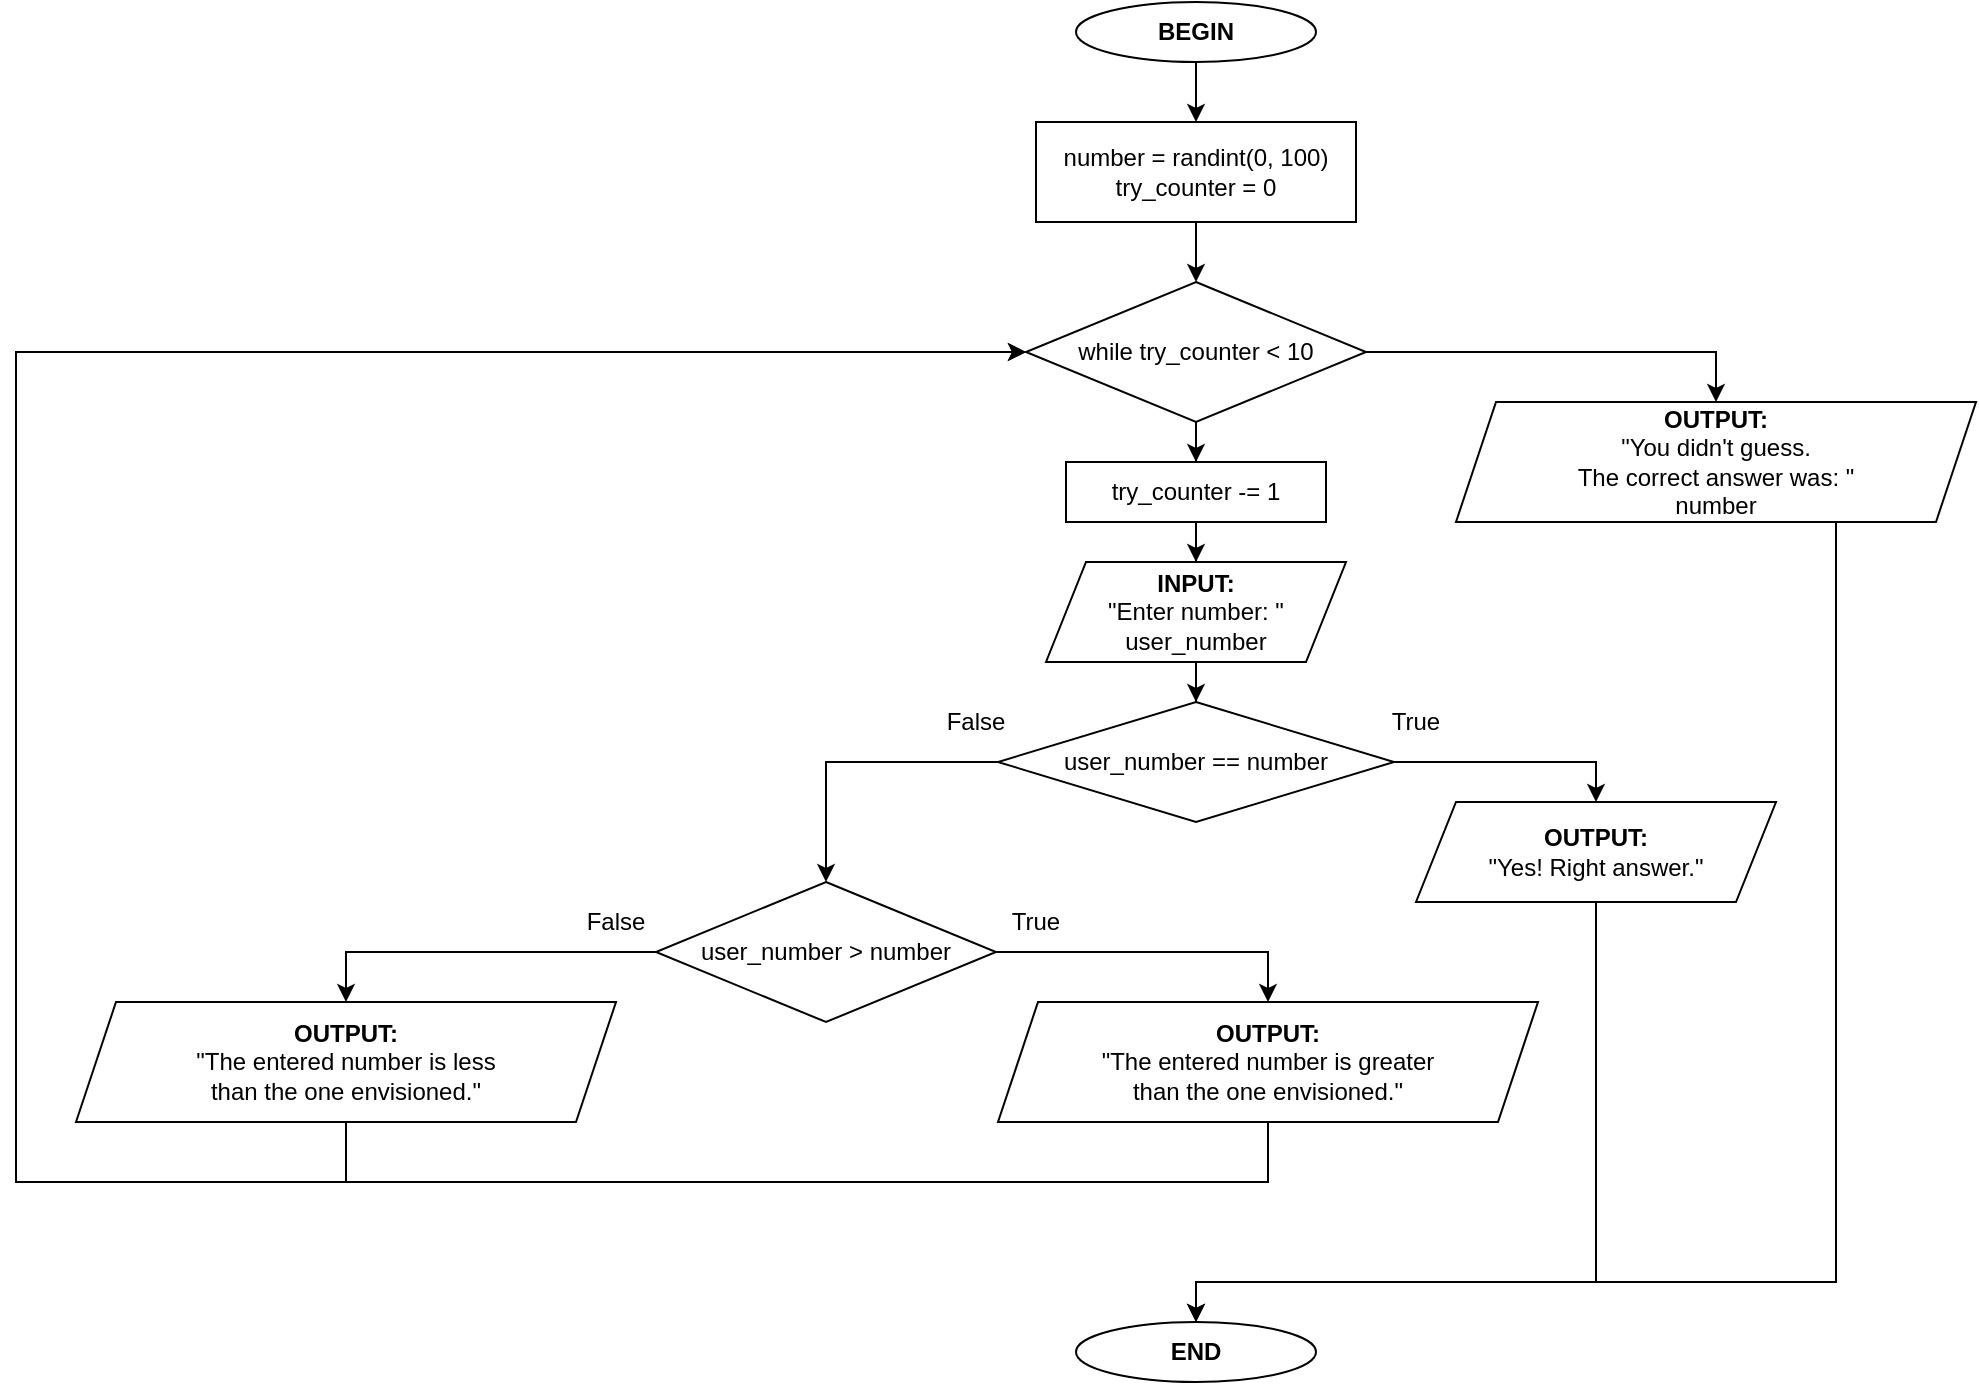 <mxfile version="14.2.4" type="device"><diagram id="fyCshsUpVVxvaP5w24-U" name="Page-1"><mxGraphModel dx="2012" dy="758" grid="1" gridSize="10" guides="1" tooltips="1" connect="1" arrows="1" fold="1" page="1" pageScale="1" pageWidth="827" pageHeight="1169" math="0" shadow="0"><root><mxCell id="0"/><mxCell id="1" parent="0"/><mxCell id="LGcVYwo_5Di0YWVaHprB-4" style="edgeStyle=orthogonalEdgeStyle;rounded=0;orthogonalLoop=1;jettySize=auto;html=1;entryX=0.5;entryY=0;entryDx=0;entryDy=0;" edge="1" parent="1" source="LGcVYwo_5Di0YWVaHprB-1" target="LGcVYwo_5Di0YWVaHprB-2"><mxGeometry relative="1" as="geometry"/></mxCell><mxCell id="LGcVYwo_5Di0YWVaHprB-1" value="&lt;b&gt;BEGIN&lt;/b&gt;" style="ellipse;whiteSpace=wrap;html=1;" vertex="1" parent="1"><mxGeometry x="340" y="20" width="120" height="30" as="geometry"/></mxCell><mxCell id="LGcVYwo_5Di0YWVaHprB-6" style="edgeStyle=orthogonalEdgeStyle;rounded=0;orthogonalLoop=1;jettySize=auto;html=1;entryX=0.5;entryY=0;entryDx=0;entryDy=0;" edge="1" parent="1" source="LGcVYwo_5Di0YWVaHprB-2" target="LGcVYwo_5Di0YWVaHprB-5"><mxGeometry relative="1" as="geometry"/></mxCell><mxCell id="LGcVYwo_5Di0YWVaHprB-2" value="number = randint(0, 100)&lt;br&gt;try_counter = 0" style="rounded=0;whiteSpace=wrap;html=1;" vertex="1" parent="1"><mxGeometry x="320" y="80" width="160" height="50" as="geometry"/></mxCell><mxCell id="LGcVYwo_5Di0YWVaHprB-32" style="edgeStyle=orthogonalEdgeStyle;rounded=0;orthogonalLoop=1;jettySize=auto;html=1;entryX=0.5;entryY=0;entryDx=0;entryDy=0;" edge="1" parent="1" source="LGcVYwo_5Di0YWVaHprB-5" target="LGcVYwo_5Di0YWVaHprB-31"><mxGeometry relative="1" as="geometry"/></mxCell><mxCell id="LGcVYwo_5Di0YWVaHprB-35" style="edgeStyle=orthogonalEdgeStyle;rounded=0;orthogonalLoop=1;jettySize=auto;html=1;entryX=0.5;entryY=0;entryDx=0;entryDy=0;" edge="1" parent="1" source="LGcVYwo_5Di0YWVaHprB-5" target="LGcVYwo_5Di0YWVaHprB-34"><mxGeometry relative="1" as="geometry"/></mxCell><mxCell id="LGcVYwo_5Di0YWVaHprB-5" value="while try_counter &amp;lt; 10" style="rhombus;whiteSpace=wrap;html=1;" vertex="1" parent="1"><mxGeometry x="315" y="160" width="170" height="70" as="geometry"/></mxCell><mxCell id="LGcVYwo_5Di0YWVaHprB-12" style="edgeStyle=orthogonalEdgeStyle;rounded=0;orthogonalLoop=1;jettySize=auto;html=1;entryX=0.5;entryY=0;entryDx=0;entryDy=0;" edge="1" parent="1" source="LGcVYwo_5Di0YWVaHprB-7" target="LGcVYwo_5Di0YWVaHprB-9"><mxGeometry relative="1" as="geometry"/></mxCell><mxCell id="LGcVYwo_5Di0YWVaHprB-7" value="&lt;b&gt;INPUT:&lt;/b&gt;&lt;br&gt;&quot;Enter number: &quot;&lt;br&gt;user_number" style="shape=parallelogram;perimeter=parallelogramPerimeter;whiteSpace=wrap;html=1;fixedSize=1;" vertex="1" parent="1"><mxGeometry x="325" y="300" width="150" height="50" as="geometry"/></mxCell><mxCell id="LGcVYwo_5Di0YWVaHprB-15" style="edgeStyle=orthogonalEdgeStyle;rounded=0;orthogonalLoop=1;jettySize=auto;html=1;entryX=0.5;entryY=0;entryDx=0;entryDy=0;" edge="1" parent="1" source="LGcVYwo_5Di0YWVaHprB-9" target="LGcVYwo_5Di0YWVaHprB-14"><mxGeometry relative="1" as="geometry"/></mxCell><mxCell id="LGcVYwo_5Di0YWVaHprB-23" style="edgeStyle=orthogonalEdgeStyle;rounded=0;orthogonalLoop=1;jettySize=auto;html=1;entryX=0.5;entryY=0;entryDx=0;entryDy=0;" edge="1" parent="1" source="LGcVYwo_5Di0YWVaHprB-9" target="LGcVYwo_5Di0YWVaHprB-20"><mxGeometry relative="1" as="geometry"/></mxCell><mxCell id="LGcVYwo_5Di0YWVaHprB-9" value="user_number == number" style="rhombus;whiteSpace=wrap;html=1;" vertex="1" parent="1"><mxGeometry x="301" y="370" width="198" height="60" as="geometry"/></mxCell><mxCell id="LGcVYwo_5Di0YWVaHprB-10" value="False" style="text;html=1;strokeColor=none;fillColor=none;align=center;verticalAlign=middle;whiteSpace=wrap;rounded=0;" vertex="1" parent="1"><mxGeometry x="270" y="370" width="40" height="20" as="geometry"/></mxCell><mxCell id="LGcVYwo_5Di0YWVaHprB-11" value="True" style="text;html=1;strokeColor=none;fillColor=none;align=center;verticalAlign=middle;whiteSpace=wrap;rounded=0;" vertex="1" parent="1"><mxGeometry x="490" y="370" width="40" height="20" as="geometry"/></mxCell><mxCell id="LGcVYwo_5Di0YWVaHprB-17" style="edgeStyle=orthogonalEdgeStyle;rounded=0;orthogonalLoop=1;jettySize=auto;html=1;" edge="1" parent="1" source="LGcVYwo_5Di0YWVaHprB-14" target="LGcVYwo_5Di0YWVaHprB-16"><mxGeometry relative="1" as="geometry"><Array as="points"><mxPoint x="600" y="660"/><mxPoint x="400" y="660"/></Array></mxGeometry></mxCell><mxCell id="LGcVYwo_5Di0YWVaHprB-14" value="&lt;b&gt;OUTPUT:&lt;/b&gt;&lt;br&gt;&quot;Yes! Right answer.&quot;" style="shape=parallelogram;perimeter=parallelogramPerimeter;whiteSpace=wrap;html=1;fixedSize=1;" vertex="1" parent="1"><mxGeometry x="510" y="420" width="180" height="50" as="geometry"/></mxCell><mxCell id="LGcVYwo_5Di0YWVaHprB-16" value="&lt;b&gt;END&lt;/b&gt;" style="ellipse;whiteSpace=wrap;html=1;" vertex="1" parent="1"><mxGeometry x="340" y="680" width="120" height="30" as="geometry"/></mxCell><mxCell id="LGcVYwo_5Di0YWVaHprB-25" style="edgeStyle=orthogonalEdgeStyle;rounded=0;orthogonalLoop=1;jettySize=auto;html=1;entryX=0.5;entryY=0;entryDx=0;entryDy=0;" edge="1" parent="1" source="LGcVYwo_5Di0YWVaHprB-20" target="LGcVYwo_5Di0YWVaHprB-24"><mxGeometry relative="1" as="geometry"/></mxCell><mxCell id="LGcVYwo_5Di0YWVaHprB-27" style="edgeStyle=orthogonalEdgeStyle;rounded=0;orthogonalLoop=1;jettySize=auto;html=1;entryX=0.5;entryY=0;entryDx=0;entryDy=0;" edge="1" parent="1" source="LGcVYwo_5Di0YWVaHprB-20" target="LGcVYwo_5Di0YWVaHprB-26"><mxGeometry relative="1" as="geometry"/></mxCell><mxCell id="LGcVYwo_5Di0YWVaHprB-20" value="user_number &amp;gt; number" style="rhombus;whiteSpace=wrap;html=1;" vertex="1" parent="1"><mxGeometry x="130" y="460" width="170" height="70" as="geometry"/></mxCell><mxCell id="LGcVYwo_5Di0YWVaHprB-21" value="False" style="text;html=1;strokeColor=none;fillColor=none;align=center;verticalAlign=middle;whiteSpace=wrap;rounded=0;" vertex="1" parent="1"><mxGeometry x="90" y="470" width="40" height="20" as="geometry"/></mxCell><mxCell id="LGcVYwo_5Di0YWVaHprB-22" value="True" style="text;html=1;strokeColor=none;fillColor=none;align=center;verticalAlign=middle;whiteSpace=wrap;rounded=0;" vertex="1" parent="1"><mxGeometry x="300" y="470" width="40" height="20" as="geometry"/></mxCell><mxCell id="LGcVYwo_5Di0YWVaHprB-28" style="edgeStyle=orthogonalEdgeStyle;rounded=0;orthogonalLoop=1;jettySize=auto;html=1;entryX=0;entryY=0.5;entryDx=0;entryDy=0;" edge="1" parent="1" source="LGcVYwo_5Di0YWVaHprB-24" target="LGcVYwo_5Di0YWVaHprB-5"><mxGeometry relative="1" as="geometry"><Array as="points"><mxPoint x="436" y="610"/><mxPoint x="-190" y="610"/><mxPoint x="-190" y="195"/></Array></mxGeometry></mxCell><mxCell id="LGcVYwo_5Di0YWVaHprB-24" value="&lt;b&gt;OUTPUT:&lt;/b&gt;&lt;br&gt;&quot;The entered number is greater &lt;br&gt;than the one envisioned.&quot;" style="shape=parallelogram;perimeter=parallelogramPerimeter;whiteSpace=wrap;html=1;fixedSize=1;" vertex="1" parent="1"><mxGeometry x="301" y="520" width="270" height="60" as="geometry"/></mxCell><mxCell id="LGcVYwo_5Di0YWVaHprB-29" style="edgeStyle=orthogonalEdgeStyle;rounded=0;orthogonalLoop=1;jettySize=auto;html=1;entryX=0;entryY=0.5;entryDx=0;entryDy=0;" edge="1" parent="1" source="LGcVYwo_5Di0YWVaHprB-26" target="LGcVYwo_5Di0YWVaHprB-5"><mxGeometry relative="1" as="geometry"><Array as="points"><mxPoint x="-25" y="610"/><mxPoint x="-190" y="610"/><mxPoint x="-190" y="195"/></Array></mxGeometry></mxCell><mxCell id="LGcVYwo_5Di0YWVaHprB-26" value="&lt;b&gt;OUTPUT:&lt;/b&gt;&lt;br&gt;&quot;The entered number is less&lt;br&gt;than the one envisioned.&quot;" style="shape=parallelogram;perimeter=parallelogramPerimeter;whiteSpace=wrap;html=1;fixedSize=1;" vertex="1" parent="1"><mxGeometry x="-160" y="520" width="270" height="60" as="geometry"/></mxCell><mxCell id="LGcVYwo_5Di0YWVaHprB-33" style="edgeStyle=orthogonalEdgeStyle;rounded=0;orthogonalLoop=1;jettySize=auto;html=1;entryX=0.5;entryY=0;entryDx=0;entryDy=0;" edge="1" parent="1" source="LGcVYwo_5Di0YWVaHprB-31" target="LGcVYwo_5Di0YWVaHprB-16"><mxGeometry relative="1" as="geometry"><Array as="points"><mxPoint x="720" y="660"/><mxPoint x="400" y="660"/></Array></mxGeometry></mxCell><mxCell id="LGcVYwo_5Di0YWVaHprB-31" value="&lt;b&gt;OUTPUT:&lt;/b&gt;&lt;br&gt;&quot;You didn't guess. &lt;br&gt;The correct answer was:&amp;nbsp;&quot;&lt;br&gt;number" style="shape=parallelogram;perimeter=parallelogramPerimeter;whiteSpace=wrap;html=1;fixedSize=1;" vertex="1" parent="1"><mxGeometry x="530" y="220" width="260" height="60" as="geometry"/></mxCell><mxCell id="LGcVYwo_5Di0YWVaHprB-36" style="edgeStyle=orthogonalEdgeStyle;rounded=0;orthogonalLoop=1;jettySize=auto;html=1;entryX=0.5;entryY=0;entryDx=0;entryDy=0;" edge="1" parent="1" source="LGcVYwo_5Di0YWVaHprB-34" target="LGcVYwo_5Di0YWVaHprB-7"><mxGeometry relative="1" as="geometry"/></mxCell><mxCell id="LGcVYwo_5Di0YWVaHprB-34" value="try_counter -= 1" style="rounded=0;whiteSpace=wrap;html=1;" vertex="1" parent="1"><mxGeometry x="335" y="250" width="130" height="30" as="geometry"/></mxCell></root></mxGraphModel></diagram></mxfile>